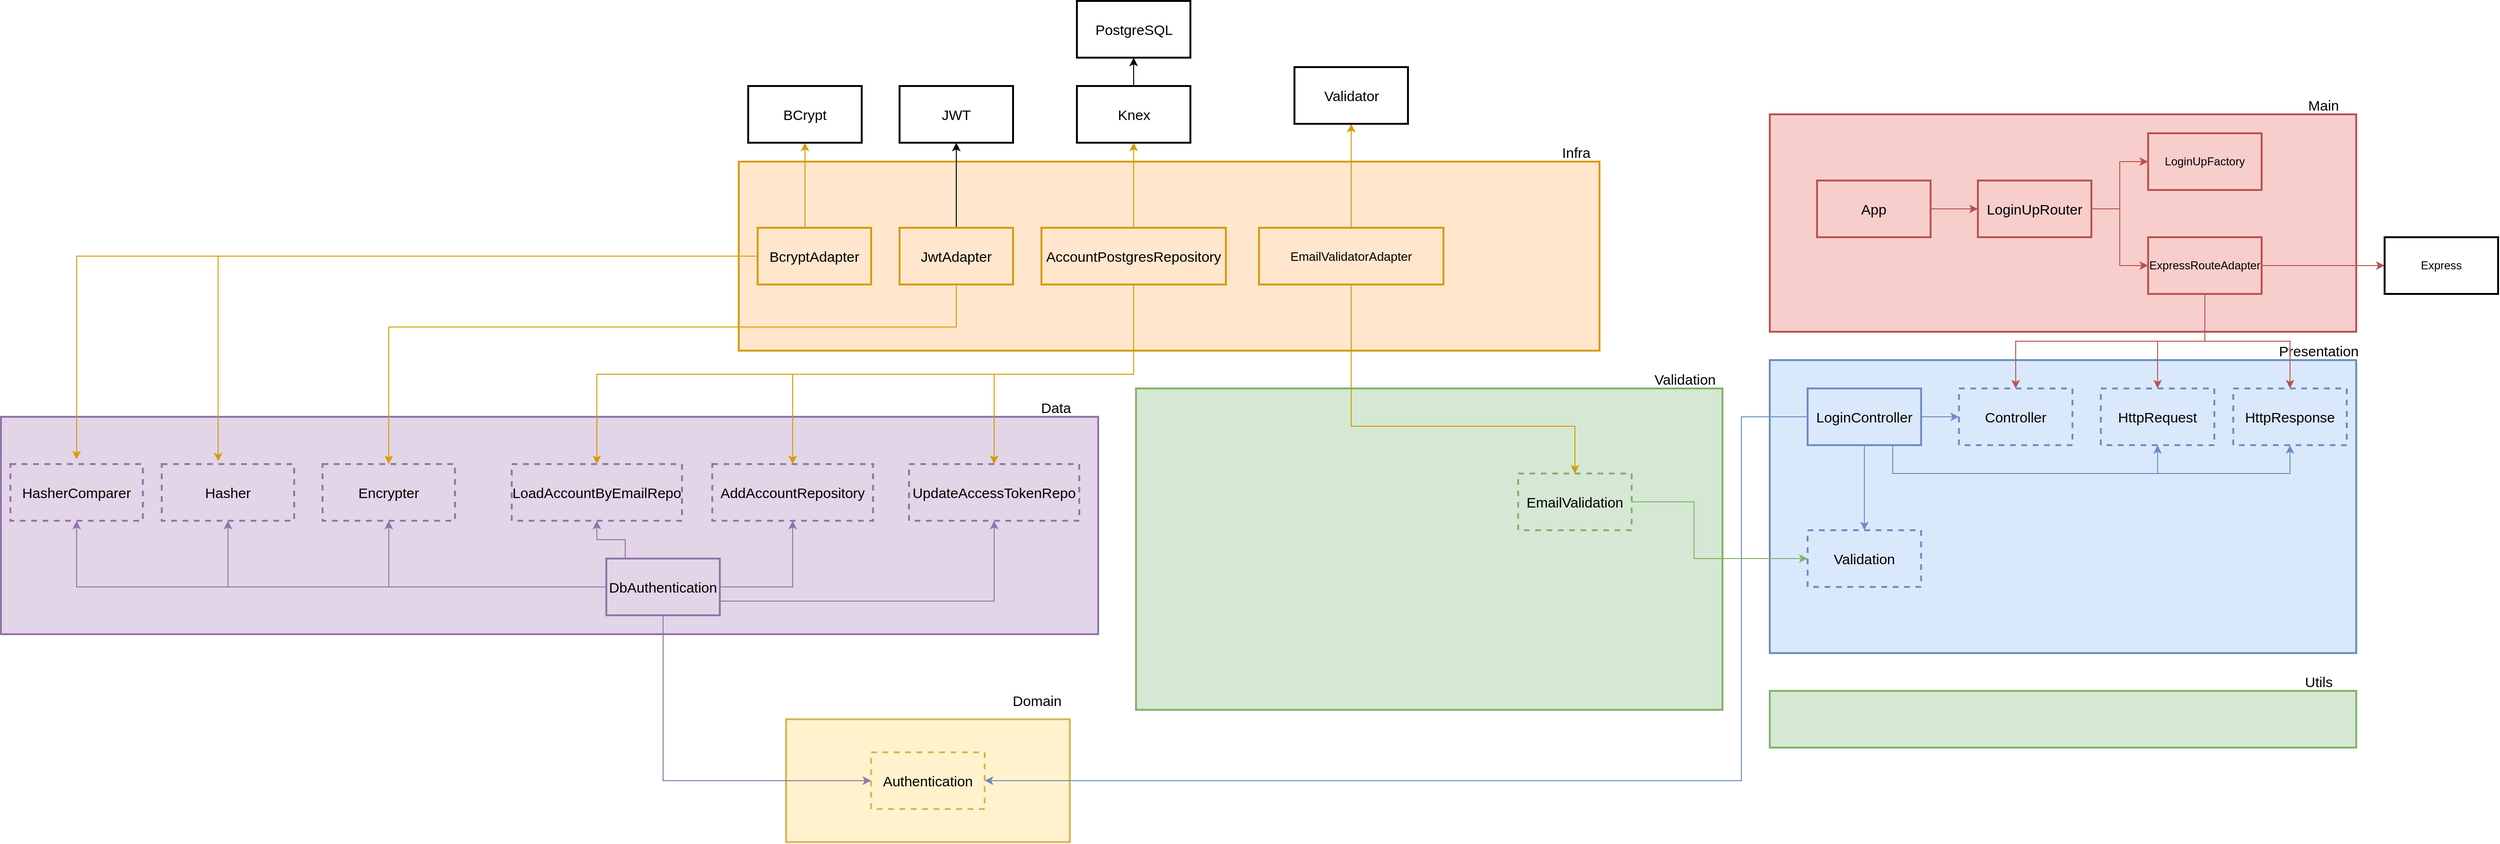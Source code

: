 <mxfile version="13.6.0" type="device"><diagram id="3v8mbWNxeB-T8PDBiBoE" name="Page-1"><mxGraphModel dx="2522" dy="1570" grid="1" gridSize="10" guides="1" tooltips="1" connect="1" arrows="1" fold="1" page="1" pageScale="1" pageWidth="827" pageHeight="1169" math="0" shadow="0"><root><mxCell id="0"/><mxCell id="1" parent="0"/><mxCell id="OiFVgyWEscuLVjaLXnBH-1" value="" style="rounded=0;whiteSpace=wrap;html=1;strokeWidth=2;fillColor=#d5e8d4;strokeColor=#82b366;" vertex="1" parent="1"><mxGeometry x="-50" y="290" width="620" height="340" as="geometry"/></mxCell><mxCell id="J38bCyYdGLNJjAUYLnjZ-1" value="" style="rounded=0;whiteSpace=wrap;html=1;strokeWidth=2;fillColor=#fff2cc;strokeColor=#d6b656;" parent="1" vertex="1"><mxGeometry x="-420" y="640" width="300" height="130" as="geometry"/></mxCell><mxCell id="J38bCyYdGLNJjAUYLnjZ-2" value="&lt;font style=&quot;font-size: 15px&quot;&gt;Domain&lt;/font&gt;" style="text;html=1;resizable=0;autosize=1;align=center;verticalAlign=middle;points=[];fillColor=none;strokeColor=none;rounded=0;dashed=1;" parent="1" vertex="1"><mxGeometry x="-190" y="610" width="70" height="20" as="geometry"/></mxCell><mxCell id="J38bCyYdGLNJjAUYLnjZ-4" value="" style="rounded=0;whiteSpace=wrap;html=1;strokeWidth=2;fillColor=#dae8fc;strokeColor=#6c8ebf;" parent="1" vertex="1"><mxGeometry x="620" y="260" width="620" height="310" as="geometry"/></mxCell><mxCell id="J38bCyYdGLNJjAUYLnjZ-5" value="&lt;font style=&quot;font-size: 15px&quot;&gt;Authentication&lt;/font&gt;" style="rounded=0;whiteSpace=wrap;html=1;strokeWidth=2;dashed=1;fillColor=#fff2cc;strokeColor=#d6b656;" parent="1" vertex="1"><mxGeometry x="-330" y="675" width="120" height="60" as="geometry"/></mxCell><mxCell id="J38bCyYdGLNJjAUYLnjZ-8" style="edgeStyle=orthogonalEdgeStyle;rounded=0;orthogonalLoop=1;jettySize=auto;html=1;exitX=0;exitY=0.5;exitDx=0;exitDy=0;entryX=1;entryY=0.5;entryDx=0;entryDy=0;fillColor=#dae8fc;strokeColor=#6c8ebf;" parent="1" source="J38bCyYdGLNJjAUYLnjZ-6" target="J38bCyYdGLNJjAUYLnjZ-5" edge="1"><mxGeometry relative="1" as="geometry"><Array as="points"><mxPoint x="590" y="320"/><mxPoint x="590" y="705"/></Array></mxGeometry></mxCell><mxCell id="J38bCyYdGLNJjAUYLnjZ-10" style="edgeStyle=orthogonalEdgeStyle;rounded=0;orthogonalLoop=1;jettySize=auto;html=1;exitX=1;exitY=0.5;exitDx=0;exitDy=0;fillColor=#dae8fc;strokeColor=#6c8ebf;" parent="1" source="J38bCyYdGLNJjAUYLnjZ-6" target="J38bCyYdGLNJjAUYLnjZ-9" edge="1"><mxGeometry relative="1" as="geometry"/></mxCell><mxCell id="J38bCyYdGLNJjAUYLnjZ-12" style="edgeStyle=orthogonalEdgeStyle;rounded=0;orthogonalLoop=1;jettySize=auto;html=1;exitX=0.75;exitY=1;exitDx=0;exitDy=0;entryX=0.5;entryY=1;entryDx=0;entryDy=0;fillColor=#dae8fc;strokeColor=#6c8ebf;" parent="1" source="J38bCyYdGLNJjAUYLnjZ-6" target="J38bCyYdGLNJjAUYLnjZ-11" edge="1"><mxGeometry relative="1" as="geometry"><Array as="points"><mxPoint x="750" y="380"/><mxPoint x="1030" y="380"/></Array></mxGeometry></mxCell><mxCell id="J38bCyYdGLNJjAUYLnjZ-14" style="edgeStyle=orthogonalEdgeStyle;rounded=0;orthogonalLoop=1;jettySize=auto;html=1;exitX=0.75;exitY=1;exitDx=0;exitDy=0;entryX=0.5;entryY=1;entryDx=0;entryDy=0;fillColor=#dae8fc;strokeColor=#6c8ebf;" parent="1" source="J38bCyYdGLNJjAUYLnjZ-6" target="J38bCyYdGLNJjAUYLnjZ-13" edge="1"><mxGeometry relative="1" as="geometry"><Array as="points"><mxPoint x="750" y="380"/><mxPoint x="1170" y="380"/></Array></mxGeometry></mxCell><mxCell id="J38bCyYdGLNJjAUYLnjZ-26" style="edgeStyle=orthogonalEdgeStyle;rounded=0;orthogonalLoop=1;jettySize=auto;html=1;exitX=0.5;exitY=1;exitDx=0;exitDy=0;entryX=0.5;entryY=0;entryDx=0;entryDy=0;fillColor=#dae8fc;strokeColor=#6c8ebf;" parent="1" source="J38bCyYdGLNJjAUYLnjZ-6" target="J38bCyYdGLNJjAUYLnjZ-25" edge="1"><mxGeometry relative="1" as="geometry"/></mxCell><mxCell id="J38bCyYdGLNJjAUYLnjZ-6" value="&lt;font style=&quot;font-size: 15px&quot;&gt;LoginController&lt;/font&gt;" style="rounded=0;whiteSpace=wrap;html=1;strokeWidth=2;strokeColor=#6c8ebf;fillColor=#dae8fc;" parent="1" vertex="1"><mxGeometry x="660" y="290" width="120" height="60" as="geometry"/></mxCell><mxCell id="J38bCyYdGLNJjAUYLnjZ-9" value="&lt;font style=&quot;font-size: 15px&quot;&gt;Controller&lt;/font&gt;" style="rounded=0;whiteSpace=wrap;html=1;strokeWidth=2;fillColor=#dae8fc;dashed=1;strokeColor=#6c8ebf;" parent="1" vertex="1"><mxGeometry x="820" y="290" width="120" height="60" as="geometry"/></mxCell><mxCell id="J38bCyYdGLNJjAUYLnjZ-11" value="&lt;font style=&quot;font-size: 15px&quot;&gt;HttpRequest&lt;/font&gt;" style="rounded=0;whiteSpace=wrap;html=1;strokeWidth=2;fillColor=#dae8fc;dashed=1;strokeColor=#6c8ebf;" parent="1" vertex="1"><mxGeometry x="970" y="290" width="120" height="60" as="geometry"/></mxCell><mxCell id="J38bCyYdGLNJjAUYLnjZ-13" value="&lt;font style=&quot;font-size: 15px&quot;&gt;HttpResponse&lt;/font&gt;" style="rounded=0;whiteSpace=wrap;html=1;strokeWidth=2;fillColor=#dae8fc;dashed=1;strokeColor=#6c8ebf;" parent="1" vertex="1"><mxGeometry x="1110" y="290" width="120" height="60" as="geometry"/></mxCell><mxCell id="J38bCyYdGLNJjAUYLnjZ-21" value="&lt;font style=&quot;font-size: 15px&quot;&gt;Presentation&lt;/font&gt;" style="text;html=1;resizable=0;autosize=1;align=center;verticalAlign=middle;points=[];fillColor=none;strokeColor=none;rounded=0;dashed=1;" parent="1" vertex="1"><mxGeometry x="1150" y="240" width="100" height="20" as="geometry"/></mxCell><mxCell id="J38bCyYdGLNJjAUYLnjZ-22" value="" style="rounded=0;whiteSpace=wrap;html=1;strokeWidth=2;fillColor=#d5e8d4;strokeColor=#82b366;" parent="1" vertex="1"><mxGeometry x="620" y="610" width="620" height="60" as="geometry"/></mxCell><mxCell id="J38bCyYdGLNJjAUYLnjZ-23" value="&lt;font style=&quot;font-size: 15px&quot;&gt;Utils&lt;/font&gt;" style="text;html=1;resizable=0;autosize=1;align=center;verticalAlign=middle;points=[];fillColor=none;strokeColor=none;rounded=0;dashed=1;" parent="1" vertex="1"><mxGeometry x="1180" y="590" width="40" height="20" as="geometry"/></mxCell><mxCell id="J38bCyYdGLNJjAUYLnjZ-25" value="&lt;font style=&quot;font-size: 15px&quot;&gt;Validation&lt;br&gt;&lt;/font&gt;" style="rounded=0;whiteSpace=wrap;html=1;strokeWidth=2;fillColor=#dae8fc;dashed=1;strokeColor=#6c8ebf;" parent="1" vertex="1"><mxGeometry x="660" y="440" width="120" height="60" as="geometry"/></mxCell><mxCell id="J38bCyYdGLNJjAUYLnjZ-28" value="&lt;span style=&quot;font-size: 15px&quot;&gt;EmailValidation&lt;/span&gt;" style="rounded=0;whiteSpace=wrap;html=1;strokeWidth=2;fillColor=#d5e8d4;dashed=1;strokeColor=#82b366;" parent="1" vertex="1"><mxGeometry x="354" y="380" width="120" height="60" as="geometry"/></mxCell><mxCell id="J38bCyYdGLNJjAUYLnjZ-40" value="" style="rounded=0;whiteSpace=wrap;html=1;strokeWidth=2;fillColor=#f8cecc;strokeColor=#b85450;" parent="1" vertex="1"><mxGeometry x="620" width="620" height="230" as="geometry"/></mxCell><mxCell id="J38bCyYdGLNJjAUYLnjZ-48" style="edgeStyle=orthogonalEdgeStyle;rounded=0;orthogonalLoop=1;jettySize=auto;html=1;exitX=1;exitY=0.5;exitDx=0;exitDy=0;entryX=0;entryY=0.5;entryDx=0;entryDy=0;fillColor=#f8cecc;strokeColor=#b85450;" parent="1" source="J38bCyYdGLNJjAUYLnjZ-41" target="J38bCyYdGLNJjAUYLnjZ-42" edge="1"><mxGeometry relative="1" as="geometry"/></mxCell><mxCell id="J38bCyYdGLNJjAUYLnjZ-41" value="&lt;font style=&quot;font-size: 15px&quot;&gt;App&lt;/font&gt;" style="rounded=0;whiteSpace=wrap;html=1;strokeWidth=2;fillColor=#f8cecc;strokeColor=#b85450;" parent="1" vertex="1"><mxGeometry x="670" y="70" width="120" height="60" as="geometry"/></mxCell><mxCell id="J38bCyYdGLNJjAUYLnjZ-47" style="edgeStyle=orthogonalEdgeStyle;rounded=0;orthogonalLoop=1;jettySize=auto;html=1;exitX=1;exitY=0.5;exitDx=0;exitDy=0;entryX=0;entryY=0.5;entryDx=0;entryDy=0;fillColor=#f8cecc;strokeColor=#b85450;" parent="1" source="J38bCyYdGLNJjAUYLnjZ-42" target="J38bCyYdGLNJjAUYLnjZ-43" edge="1"><mxGeometry relative="1" as="geometry"/></mxCell><mxCell id="J38bCyYdGLNJjAUYLnjZ-50" style="edgeStyle=orthogonalEdgeStyle;rounded=0;orthogonalLoop=1;jettySize=auto;html=1;exitX=1;exitY=0.5;exitDx=0;exitDy=0;entryX=0;entryY=0.5;entryDx=0;entryDy=0;fillColor=#f8cecc;strokeColor=#b85450;" parent="1" source="J38bCyYdGLNJjAUYLnjZ-42" target="J38bCyYdGLNJjAUYLnjZ-44" edge="1"><mxGeometry relative="1" as="geometry"/></mxCell><mxCell id="J38bCyYdGLNJjAUYLnjZ-42" value="&lt;font style=&quot;font-size: 15px&quot;&gt;LoginUpRouter&lt;/font&gt;" style="rounded=0;whiteSpace=wrap;html=1;strokeWidth=2;fillColor=#f8cecc;strokeColor=#b85450;" parent="1" vertex="1"><mxGeometry x="840" y="70" width="120" height="60" as="geometry"/></mxCell><mxCell id="J38bCyYdGLNJjAUYLnjZ-43" value="LoginUpFactory" style="rounded=0;whiteSpace=wrap;html=1;strokeWidth=2;fillColor=#f8cecc;strokeColor=#b85450;" parent="1" vertex="1"><mxGeometry x="1020" y="20" width="120" height="60" as="geometry"/></mxCell><mxCell id="J38bCyYdGLNJjAUYLnjZ-46" style="edgeStyle=orthogonalEdgeStyle;rounded=0;orthogonalLoop=1;jettySize=auto;html=1;exitX=1;exitY=0.5;exitDx=0;exitDy=0;entryX=0;entryY=0.5;entryDx=0;entryDy=0;fillColor=#f8cecc;strokeColor=#b85450;" parent="1" source="J38bCyYdGLNJjAUYLnjZ-44" target="J38bCyYdGLNJjAUYLnjZ-45" edge="1"><mxGeometry relative="1" as="geometry"/></mxCell><mxCell id="J38bCyYdGLNJjAUYLnjZ-70" style="edgeStyle=orthogonalEdgeStyle;rounded=0;orthogonalLoop=1;jettySize=auto;html=1;exitX=0.5;exitY=1;exitDx=0;exitDy=0;entryX=0.5;entryY=0;entryDx=0;entryDy=0;fillColor=#f8cecc;strokeColor=#b85450;" parent="1" source="J38bCyYdGLNJjAUYLnjZ-44" target="J38bCyYdGLNJjAUYLnjZ-9" edge="1"><mxGeometry relative="1" as="geometry"/></mxCell><mxCell id="J38bCyYdGLNJjAUYLnjZ-71" style="edgeStyle=orthogonalEdgeStyle;rounded=0;orthogonalLoop=1;jettySize=auto;html=1;exitX=0.5;exitY=1;exitDx=0;exitDy=0;entryX=0.5;entryY=0;entryDx=0;entryDy=0;fillColor=#f8cecc;strokeColor=#b85450;" parent="1" source="J38bCyYdGLNJjAUYLnjZ-44" target="J38bCyYdGLNJjAUYLnjZ-11" edge="1"><mxGeometry relative="1" as="geometry"/></mxCell><mxCell id="J38bCyYdGLNJjAUYLnjZ-72" style="edgeStyle=orthogonalEdgeStyle;rounded=0;orthogonalLoop=1;jettySize=auto;html=1;exitX=0.5;exitY=1;exitDx=0;exitDy=0;entryX=0.5;entryY=0;entryDx=0;entryDy=0;fillColor=#f8cecc;strokeColor=#b85450;" parent="1" source="J38bCyYdGLNJjAUYLnjZ-44" target="J38bCyYdGLNJjAUYLnjZ-13" edge="1"><mxGeometry relative="1" as="geometry"/></mxCell><mxCell id="J38bCyYdGLNJjAUYLnjZ-44" value="ExpressRouteAdapter" style="rounded=0;whiteSpace=wrap;html=1;strokeWidth=2;fillColor=#f8cecc;strokeColor=#b85450;" parent="1" vertex="1"><mxGeometry x="1020" y="130" width="120" height="60" as="geometry"/></mxCell><mxCell id="J38bCyYdGLNJjAUYLnjZ-45" value="Express&lt;br&gt;" style="rounded=0;whiteSpace=wrap;html=1;strokeWidth=2;fillColor=#ffffff;gradientColor=none;" parent="1" vertex="1"><mxGeometry x="1270" y="130" width="120" height="60" as="geometry"/></mxCell><mxCell id="J38bCyYdGLNJjAUYLnjZ-49" value="&lt;font style=&quot;font-size: 15px&quot;&gt;Main&lt;/font&gt;" style="text;html=1;resizable=0;autosize=1;align=center;verticalAlign=middle;points=[];fillColor=none;strokeColor=none;rounded=0;dashed=1;" parent="1" vertex="1"><mxGeometry x="1180" y="-20" width="50" height="20" as="geometry"/></mxCell><mxCell id="J38bCyYdGLNJjAUYLnjZ-51" value="" style="rounded=0;whiteSpace=wrap;html=1;strokeWidth=2;fillColor=#e1d5e7;strokeColor=#9673a6;" parent="1" vertex="1"><mxGeometry x="-1250" y="320" width="1160" height="230" as="geometry"/></mxCell><mxCell id="J38bCyYdGLNJjAUYLnjZ-53" value="&lt;font style=&quot;font-size: 15px&quot;&gt;Data&lt;/font&gt;" style="text;html=1;resizable=0;autosize=1;align=center;verticalAlign=middle;points=[];fillColor=none;strokeColor=none;rounded=0;dashed=1;" parent="1" vertex="1"><mxGeometry x="-160" y="300" width="50" height="20" as="geometry"/></mxCell><mxCell id="J38bCyYdGLNJjAUYLnjZ-54" value="&lt;font style=&quot;font-size: 15px&quot;&gt;Hasher&lt;/font&gt;" style="rounded=0;whiteSpace=wrap;html=1;strokeWidth=2;fillColor=#e1d5e7;strokeColor=#9673a6;dashed=1;" parent="1" vertex="1"><mxGeometry x="-1080" y="370" width="140" height="60" as="geometry"/></mxCell><mxCell id="J38bCyYdGLNJjAUYLnjZ-55" value="&lt;font style=&quot;font-size: 15px&quot;&gt;AddAccountRepository&lt;/font&gt;" style="rounded=0;whiteSpace=wrap;html=1;strokeWidth=2;fillColor=#e1d5e7;strokeColor=#9673a6;dashed=1;" parent="1" vertex="1"><mxGeometry x="-498" y="370" width="170" height="60" as="geometry"/></mxCell><mxCell id="J38bCyYdGLNJjAUYLnjZ-57" style="edgeStyle=orthogonalEdgeStyle;rounded=0;orthogonalLoop=1;jettySize=auto;html=1;exitX=0;exitY=0.5;exitDx=0;exitDy=0;entryX=0.5;entryY=1;entryDx=0;entryDy=0;fillColor=#e1d5e7;strokeColor=#9673a6;" parent="1" source="J38bCyYdGLNJjAUYLnjZ-56" target="J38bCyYdGLNJjAUYLnjZ-54" edge="1"><mxGeometry relative="1" as="geometry"><mxPoint x="-790" y="495" as="sourcePoint"/></mxGeometry></mxCell><mxCell id="J38bCyYdGLNJjAUYLnjZ-58" style="edgeStyle=orthogonalEdgeStyle;rounded=0;orthogonalLoop=1;jettySize=auto;html=1;exitX=1;exitY=0.5;exitDx=0;exitDy=0;entryX=0.5;entryY=1;entryDx=0;entryDy=0;fillColor=#e1d5e7;strokeColor=#9673a6;" parent="1" source="J38bCyYdGLNJjAUYLnjZ-56" target="J38bCyYdGLNJjAUYLnjZ-55" edge="1"><mxGeometry relative="1" as="geometry"/></mxCell><mxCell id="OiFVgyWEscuLVjaLXnBH-10" style="edgeStyle=orthogonalEdgeStyle;rounded=0;orthogonalLoop=1;jettySize=auto;html=1;exitX=0.5;exitY=1;exitDx=0;exitDy=0;entryX=0;entryY=0.5;entryDx=0;entryDy=0;fillColor=#e1d5e7;strokeColor=#9673a6;" edge="1" parent="1" source="J38bCyYdGLNJjAUYLnjZ-56" target="J38bCyYdGLNJjAUYLnjZ-5"><mxGeometry relative="1" as="geometry"/></mxCell><mxCell id="OiFVgyWEscuLVjaLXnBH-12" style="edgeStyle=orthogonalEdgeStyle;rounded=0;orthogonalLoop=1;jettySize=auto;html=1;exitX=0;exitY=0.5;exitDx=0;exitDy=0;fillColor=#e1d5e7;strokeColor=#9673a6;" edge="1" parent="1" source="J38bCyYdGLNJjAUYLnjZ-56" target="_emrM3hDoWsgzuUFoliT-3"><mxGeometry relative="1" as="geometry"><mxPoint x="-790" y="480" as="sourcePoint"/></mxGeometry></mxCell><mxCell id="OiFVgyWEscuLVjaLXnBH-15" style="edgeStyle=orthogonalEdgeStyle;rounded=0;orthogonalLoop=1;jettySize=auto;html=1;exitX=0;exitY=0.5;exitDx=0;exitDy=0;fillColor=#e1d5e7;strokeColor=#9673a6;" edge="1" parent="1" source="J38bCyYdGLNJjAUYLnjZ-56" target="OiFVgyWEscuLVjaLXnBH-13"><mxGeometry relative="1" as="geometry"><mxPoint x="-790" y="495" as="sourcePoint"/></mxGeometry></mxCell><mxCell id="OiFVgyWEscuLVjaLXnBH-19" style="edgeStyle=orthogonalEdgeStyle;rounded=0;orthogonalLoop=1;jettySize=auto;html=1;exitX=1;exitY=0.25;exitDx=0;exitDy=0;entryX=0.5;entryY=1;entryDx=0;entryDy=0;fillColor=#e1d5e7;strokeColor=#9673a6;" edge="1" parent="1" source="J38bCyYdGLNJjAUYLnjZ-56" target="_emrM3hDoWsgzuUFoliT-8"><mxGeometry relative="1" as="geometry"><Array as="points"><mxPoint x="-590" y="485"/><mxPoint x="-590" y="450"/><mxPoint x="-620" y="450"/></Array></mxGeometry></mxCell><mxCell id="OiFVgyWEscuLVjaLXnBH-21" style="edgeStyle=orthogonalEdgeStyle;rounded=0;orthogonalLoop=1;jettySize=auto;html=1;exitX=1;exitY=0.75;exitDx=0;exitDy=0;entryX=0.5;entryY=1;entryDx=0;entryDy=0;fillColor=#e1d5e7;strokeColor=#9673a6;" edge="1" parent="1" source="J38bCyYdGLNJjAUYLnjZ-56" target="OiFVgyWEscuLVjaLXnBH-20"><mxGeometry relative="1" as="geometry"/></mxCell><mxCell id="J38bCyYdGLNJjAUYLnjZ-56" value="&lt;font style=&quot;font-size: 15px&quot;&gt;DbAuthentication&lt;br&gt;&lt;/font&gt;" style="rounded=0;whiteSpace=wrap;html=1;strokeWidth=2;fillColor=#e1d5e7;strokeColor=#9673a6;" parent="1" vertex="1"><mxGeometry x="-610" y="470" width="120" height="60" as="geometry"/></mxCell><mxCell id="J38bCyYdGLNJjAUYLnjZ-59" value="" style="rounded=0;whiteSpace=wrap;html=1;strokeWidth=2;fillColor=#ffe6cc;strokeColor=#d79b00;" parent="1" vertex="1"><mxGeometry x="-470" y="50" width="910" height="200" as="geometry"/></mxCell><mxCell id="J38bCyYdGLNJjAUYLnjZ-60" value="&lt;font style=&quot;font-size: 15px&quot;&gt;Infra&lt;/font&gt;" style="text;html=1;resizable=0;autosize=1;align=center;verticalAlign=middle;points=[];fillColor=none;strokeColor=none;rounded=0;dashed=1;" parent="1" vertex="1"><mxGeometry x="390" y="30" width="50" height="20" as="geometry"/></mxCell><mxCell id="J38bCyYdGLNJjAUYLnjZ-64" style="edgeStyle=orthogonalEdgeStyle;rounded=0;orthogonalLoop=1;jettySize=auto;html=1;exitX=0;exitY=0.5;exitDx=0;exitDy=0;entryX=0.5;entryY=1;entryDx=0;entryDy=0;fillColor=#ffe6cc;strokeColor=#d79b00;" parent="1" source="J38bCyYdGLNJjAUYLnjZ-61" target="J38bCyYdGLNJjAUYLnjZ-63" edge="1"><mxGeometry relative="1" as="geometry"><mxPoint x="-320" y="-40" as="targetPoint"/><Array as="points"><mxPoint x="-450" y="140"/><mxPoint x="-400" y="140"/></Array></mxGeometry></mxCell><mxCell id="J38bCyYdGLNJjAUYLnjZ-61" value="&lt;font style=&quot;font-size: 15px&quot;&gt;BcryptAdapter&lt;/font&gt;" style="rounded=0;whiteSpace=wrap;html=1;strokeWidth=2;fillColor=#ffe6cc;strokeColor=#d79b00;" parent="1" vertex="1"><mxGeometry x="-450" y="120" width="120" height="60" as="geometry"/></mxCell><mxCell id="J38bCyYdGLNJjAUYLnjZ-63" value="&lt;font style=&quot;font-size: 15px&quot;&gt;BCrypt&lt;/font&gt;" style="rounded=0;whiteSpace=wrap;html=1;strokeWidth=2;fillColor=#ffffff;gradientColor=none;" parent="1" vertex="1"><mxGeometry x="-460" y="-30" width="120" height="60" as="geometry"/></mxCell><mxCell id="J38bCyYdGLNJjAUYLnjZ-67" style="edgeStyle=orthogonalEdgeStyle;rounded=0;orthogonalLoop=1;jettySize=auto;html=1;exitX=0.5;exitY=1;exitDx=0;exitDy=0;fillColor=#ffe6cc;strokeColor=#d79b00;" parent="1" source="J38bCyYdGLNJjAUYLnjZ-65" target="J38bCyYdGLNJjAUYLnjZ-55" edge="1"><mxGeometry relative="1" as="geometry"/></mxCell><mxCell id="J38bCyYdGLNJjAUYLnjZ-68" style="edgeStyle=orthogonalEdgeStyle;rounded=0;orthogonalLoop=1;jettySize=auto;html=1;exitX=0.5;exitY=0;exitDx=0;exitDy=0;entryX=0.5;entryY=1;entryDx=0;entryDy=0;fillColor=#ffe6cc;strokeColor=#d79b00;" parent="1" source="J38bCyYdGLNJjAUYLnjZ-65" target="J38bCyYdGLNJjAUYLnjZ-66" edge="1"><mxGeometry relative="1" as="geometry"/></mxCell><mxCell id="_emrM3hDoWsgzuUFoliT-11" style="edgeStyle=orthogonalEdgeStyle;rounded=0;orthogonalLoop=1;jettySize=auto;html=1;exitX=0.5;exitY=1;exitDx=0;exitDy=0;entryX=0.5;entryY=0;entryDx=0;entryDy=0;fillColor=#ffe6cc;strokeColor=#d79b00;" parent="1" source="J38bCyYdGLNJjAUYLnjZ-65" target="_emrM3hDoWsgzuUFoliT-8" edge="1"><mxGeometry relative="1" as="geometry"/></mxCell><mxCell id="OiFVgyWEscuLVjaLXnBH-22" style="edgeStyle=orthogonalEdgeStyle;rounded=0;orthogonalLoop=1;jettySize=auto;html=1;exitX=0.5;exitY=1;exitDx=0;exitDy=0;entryX=0.5;entryY=0;entryDx=0;entryDy=0;fillColor=#ffe6cc;strokeColor=#d79b00;" edge="1" parent="1" source="J38bCyYdGLNJjAUYLnjZ-65" target="OiFVgyWEscuLVjaLXnBH-20"><mxGeometry relative="1" as="geometry"/></mxCell><mxCell id="J38bCyYdGLNJjAUYLnjZ-65" value="&lt;font style=&quot;font-size: 15px&quot;&gt;AccountPostgresRepository&lt;/font&gt;" style="rounded=0;whiteSpace=wrap;html=1;strokeWidth=2;fillColor=#ffe6cc;strokeColor=#d79b00;" parent="1" vertex="1"><mxGeometry x="-150" y="120" width="195" height="60" as="geometry"/></mxCell><mxCell id="OiFVgyWEscuLVjaLXnBH-18" style="edgeStyle=orthogonalEdgeStyle;rounded=0;orthogonalLoop=1;jettySize=auto;html=1;exitX=0.5;exitY=0;exitDx=0;exitDy=0;entryX=0.5;entryY=1;entryDx=0;entryDy=0;" edge="1" parent="1" source="J38bCyYdGLNJjAUYLnjZ-66" target="OiFVgyWEscuLVjaLXnBH-17"><mxGeometry relative="1" as="geometry"/></mxCell><mxCell id="J38bCyYdGLNJjAUYLnjZ-66" value="&lt;span style=&quot;font-size: 15px ; text-align: left ; background-color: rgb(255 , 255 , 255)&quot;&gt;Knex&lt;br&gt;&lt;/span&gt;" style="rounded=0;whiteSpace=wrap;html=1;strokeWidth=2;fillColor=#ffffff;gradientColor=none;" parent="1" vertex="1"><mxGeometry x="-112.5" y="-30" width="120" height="60" as="geometry"/></mxCell><mxCell id="_emrM3hDoWsgzuUFoliT-7" style="edgeStyle=orthogonalEdgeStyle;rounded=0;orthogonalLoop=1;jettySize=auto;html=1;exitX=0.5;exitY=0;exitDx=0;exitDy=0;" parent="1" source="_emrM3hDoWsgzuUFoliT-2" target="_emrM3hDoWsgzuUFoliT-6" edge="1"><mxGeometry relative="1" as="geometry"/></mxCell><mxCell id="OiFVgyWEscuLVjaLXnBH-16" style="edgeStyle=orthogonalEdgeStyle;rounded=0;orthogonalLoop=1;jettySize=auto;html=1;exitX=0.5;exitY=1;exitDx=0;exitDy=0;entryX=0.5;entryY=0;entryDx=0;entryDy=0;fillColor=#ffe6cc;strokeColor=#d79b00;" edge="1" parent="1" source="_emrM3hDoWsgzuUFoliT-2" target="_emrM3hDoWsgzuUFoliT-3"><mxGeometry relative="1" as="geometry"><mxPoint x="-420" y="175" as="sourcePoint"/><Array as="points"><mxPoint x="-240" y="225"/><mxPoint x="-840" y="225"/></Array></mxGeometry></mxCell><mxCell id="_emrM3hDoWsgzuUFoliT-2" value="&lt;font style=&quot;font-size: 15px&quot;&gt;JwtAdapter&lt;/font&gt;" style="rounded=0;whiteSpace=wrap;html=1;strokeWidth=2;fillColor=#ffe6cc;strokeColor=#d79b00;" parent="1" vertex="1"><mxGeometry x="-300" y="120" width="120" height="60" as="geometry"/></mxCell><mxCell id="_emrM3hDoWsgzuUFoliT-3" value="&lt;font style=&quot;font-size: 15px&quot;&gt;Encrypter&lt;/font&gt;" style="rounded=0;whiteSpace=wrap;html=1;strokeWidth=2;fillColor=#e1d5e7;strokeColor=#9673a6;dashed=1;" parent="1" vertex="1"><mxGeometry x="-910" y="370" width="140" height="60" as="geometry"/></mxCell><mxCell id="_emrM3hDoWsgzuUFoliT-6" value="&lt;font style=&quot;font-size: 15px&quot;&gt;JWT&lt;/font&gt;" style="rounded=0;whiteSpace=wrap;html=1;strokeWidth=2;fillColor=#ffffff;gradientColor=none;" parent="1" vertex="1"><mxGeometry x="-300" y="-30" width="120" height="60" as="geometry"/></mxCell><mxCell id="_emrM3hDoWsgzuUFoliT-8" value="&lt;span style=&quot;font-size: 15px&quot;&gt;LoadAccountByEmailRepo&lt;br&gt;&lt;/span&gt;" style="rounded=0;whiteSpace=wrap;html=1;strokeWidth=2;fillColor=#e1d5e7;strokeColor=#9673a6;dashed=1;" parent="1" vertex="1"><mxGeometry x="-710" y="370" width="180" height="60" as="geometry"/></mxCell><mxCell id="OiFVgyWEscuLVjaLXnBH-2" value="&lt;font style=&quot;font-size: 15px&quot;&gt;Validation&lt;br&gt;&lt;/font&gt;" style="text;html=1;resizable=0;autosize=1;align=center;verticalAlign=middle;points=[];fillColor=none;strokeColor=none;rounded=0;dashed=1;" vertex="1" parent="1"><mxGeometry x="490" y="270" width="80" height="20" as="geometry"/></mxCell><mxCell id="OiFVgyWEscuLVjaLXnBH-13" value="&lt;font style=&quot;font-size: 15px&quot;&gt;HasherComparer&lt;/font&gt;" style="rounded=0;whiteSpace=wrap;html=1;strokeWidth=2;fillColor=#e1d5e7;strokeColor=#9673a6;dashed=1;" vertex="1" parent="1"><mxGeometry x="-1240" y="370" width="140" height="60" as="geometry"/></mxCell><mxCell id="OiFVgyWEscuLVjaLXnBH-17" value="&lt;span style=&quot;font-size: 15px ; text-align: left ; background-color: rgb(255 , 255 , 255)&quot;&gt;PostgreSQL&lt;br&gt;&lt;/span&gt;" style="rounded=0;whiteSpace=wrap;html=1;strokeWidth=2;fillColor=#ffffff;gradientColor=none;" vertex="1" parent="1"><mxGeometry x="-112.5" y="-120" width="120" height="60" as="geometry"/></mxCell><mxCell id="OiFVgyWEscuLVjaLXnBH-20" value="&lt;span style=&quot;font-size: 15px&quot;&gt;UpdateAccessTokenRepo&lt;br&gt;&lt;/span&gt;" style="rounded=0;whiteSpace=wrap;html=1;strokeWidth=2;fillColor=#e1d5e7;strokeColor=#9673a6;dashed=1;" vertex="1" parent="1"><mxGeometry x="-290" y="370" width="180" height="60" as="geometry"/></mxCell><mxCell id="OiFVgyWEscuLVjaLXnBH-25" style="edgeStyle=orthogonalEdgeStyle;rounded=0;orthogonalLoop=1;jettySize=auto;html=1;exitX=0.5;exitY=1;exitDx=0;exitDy=0;entryX=0.5;entryY=0;entryDx=0;entryDy=0;fillColor=#ffe6cc;strokeColor=#d79b00;" edge="1" parent="1" source="OiFVgyWEscuLVjaLXnBH-24" target="J38bCyYdGLNJjAUYLnjZ-28"><mxGeometry relative="1" as="geometry"><Array as="points"><mxPoint x="178" y="330"/><mxPoint x="414" y="330"/></Array></mxGeometry></mxCell><mxCell id="OiFVgyWEscuLVjaLXnBH-27" style="edgeStyle=orthogonalEdgeStyle;rounded=0;orthogonalLoop=1;jettySize=auto;html=1;exitX=0.5;exitY=0;exitDx=0;exitDy=0;entryX=0.5;entryY=1;entryDx=0;entryDy=0;fillColor=#ffe6cc;strokeColor=#d79b00;" edge="1" parent="1" source="OiFVgyWEscuLVjaLXnBH-24" target="OiFVgyWEscuLVjaLXnBH-26"><mxGeometry relative="1" as="geometry"/></mxCell><mxCell id="OiFVgyWEscuLVjaLXnBH-24" value="&lt;span style=&quot;font-size: 13px&quot;&gt;EmailValidatorAdapter&lt;/span&gt;" style="rounded=0;whiteSpace=wrap;html=1;strokeWidth=2;fillColor=#ffe6cc;strokeColor=#d79b00;" vertex="1" parent="1"><mxGeometry x="80" y="120" width="195" height="60" as="geometry"/></mxCell><mxCell id="OiFVgyWEscuLVjaLXnBH-26" value="&lt;span style=&quot;font-size: 15px ; text-align: left ; background-color: rgb(255 , 255 , 255)&quot;&gt;Validator&lt;br&gt;&lt;/span&gt;" style="rounded=0;whiteSpace=wrap;html=1;strokeWidth=2;fillColor=#ffffff;gradientColor=none;" vertex="1" parent="1"><mxGeometry x="117.5" y="-50" width="120" height="60" as="geometry"/></mxCell><mxCell id="OiFVgyWEscuLVjaLXnBH-11" style="edgeStyle=orthogonalEdgeStyle;rounded=0;orthogonalLoop=1;jettySize=auto;html=1;exitX=1;exitY=0.5;exitDx=0;exitDy=0;entryX=0;entryY=0.5;entryDx=0;entryDy=0;fillColor=#d5e8d4;strokeColor=#82b366;" edge="1" parent="1" source="J38bCyYdGLNJjAUYLnjZ-28" target="J38bCyYdGLNJjAUYLnjZ-25"><mxGeometry relative="1" as="geometry"><Array as="points"><mxPoint x="540" y="410"/><mxPoint x="540" y="470"/></Array></mxGeometry></mxCell><mxCell id="OiFVgyWEscuLVjaLXnBH-14" style="edgeStyle=orthogonalEdgeStyle;rounded=0;orthogonalLoop=1;jettySize=auto;html=1;exitX=0;exitY=0.5;exitDx=0;exitDy=0;fillColor=#ffe6cc;strokeColor=#d79b00;" edge="1" parent="1" source="J38bCyYdGLNJjAUYLnjZ-61"><mxGeometry relative="1" as="geometry"><mxPoint x="-630" y="145" as="sourcePoint"/><mxPoint x="-1170" y="365" as="targetPoint"/><Array as="points"><mxPoint x="-1170" y="150"/></Array></mxGeometry></mxCell><mxCell id="J38bCyYdGLNJjAUYLnjZ-62" style="edgeStyle=orthogonalEdgeStyle;rounded=0;orthogonalLoop=1;jettySize=auto;html=1;exitX=0;exitY=0.5;exitDx=0;exitDy=0;entryX=0.426;entryY=-0.049;entryDx=0;entryDy=0;entryPerimeter=0;fillColor=#ffe6cc;strokeColor=#d79b00;" parent="1" source="J38bCyYdGLNJjAUYLnjZ-61" target="J38bCyYdGLNJjAUYLnjZ-54" edge="1"><mxGeometry relative="1" as="geometry"><mxPoint x="-630" y="145" as="sourcePoint"/><Array as="points"><mxPoint x="-1020" y="150"/></Array></mxGeometry></mxCell></root></mxGraphModel></diagram></mxfile>